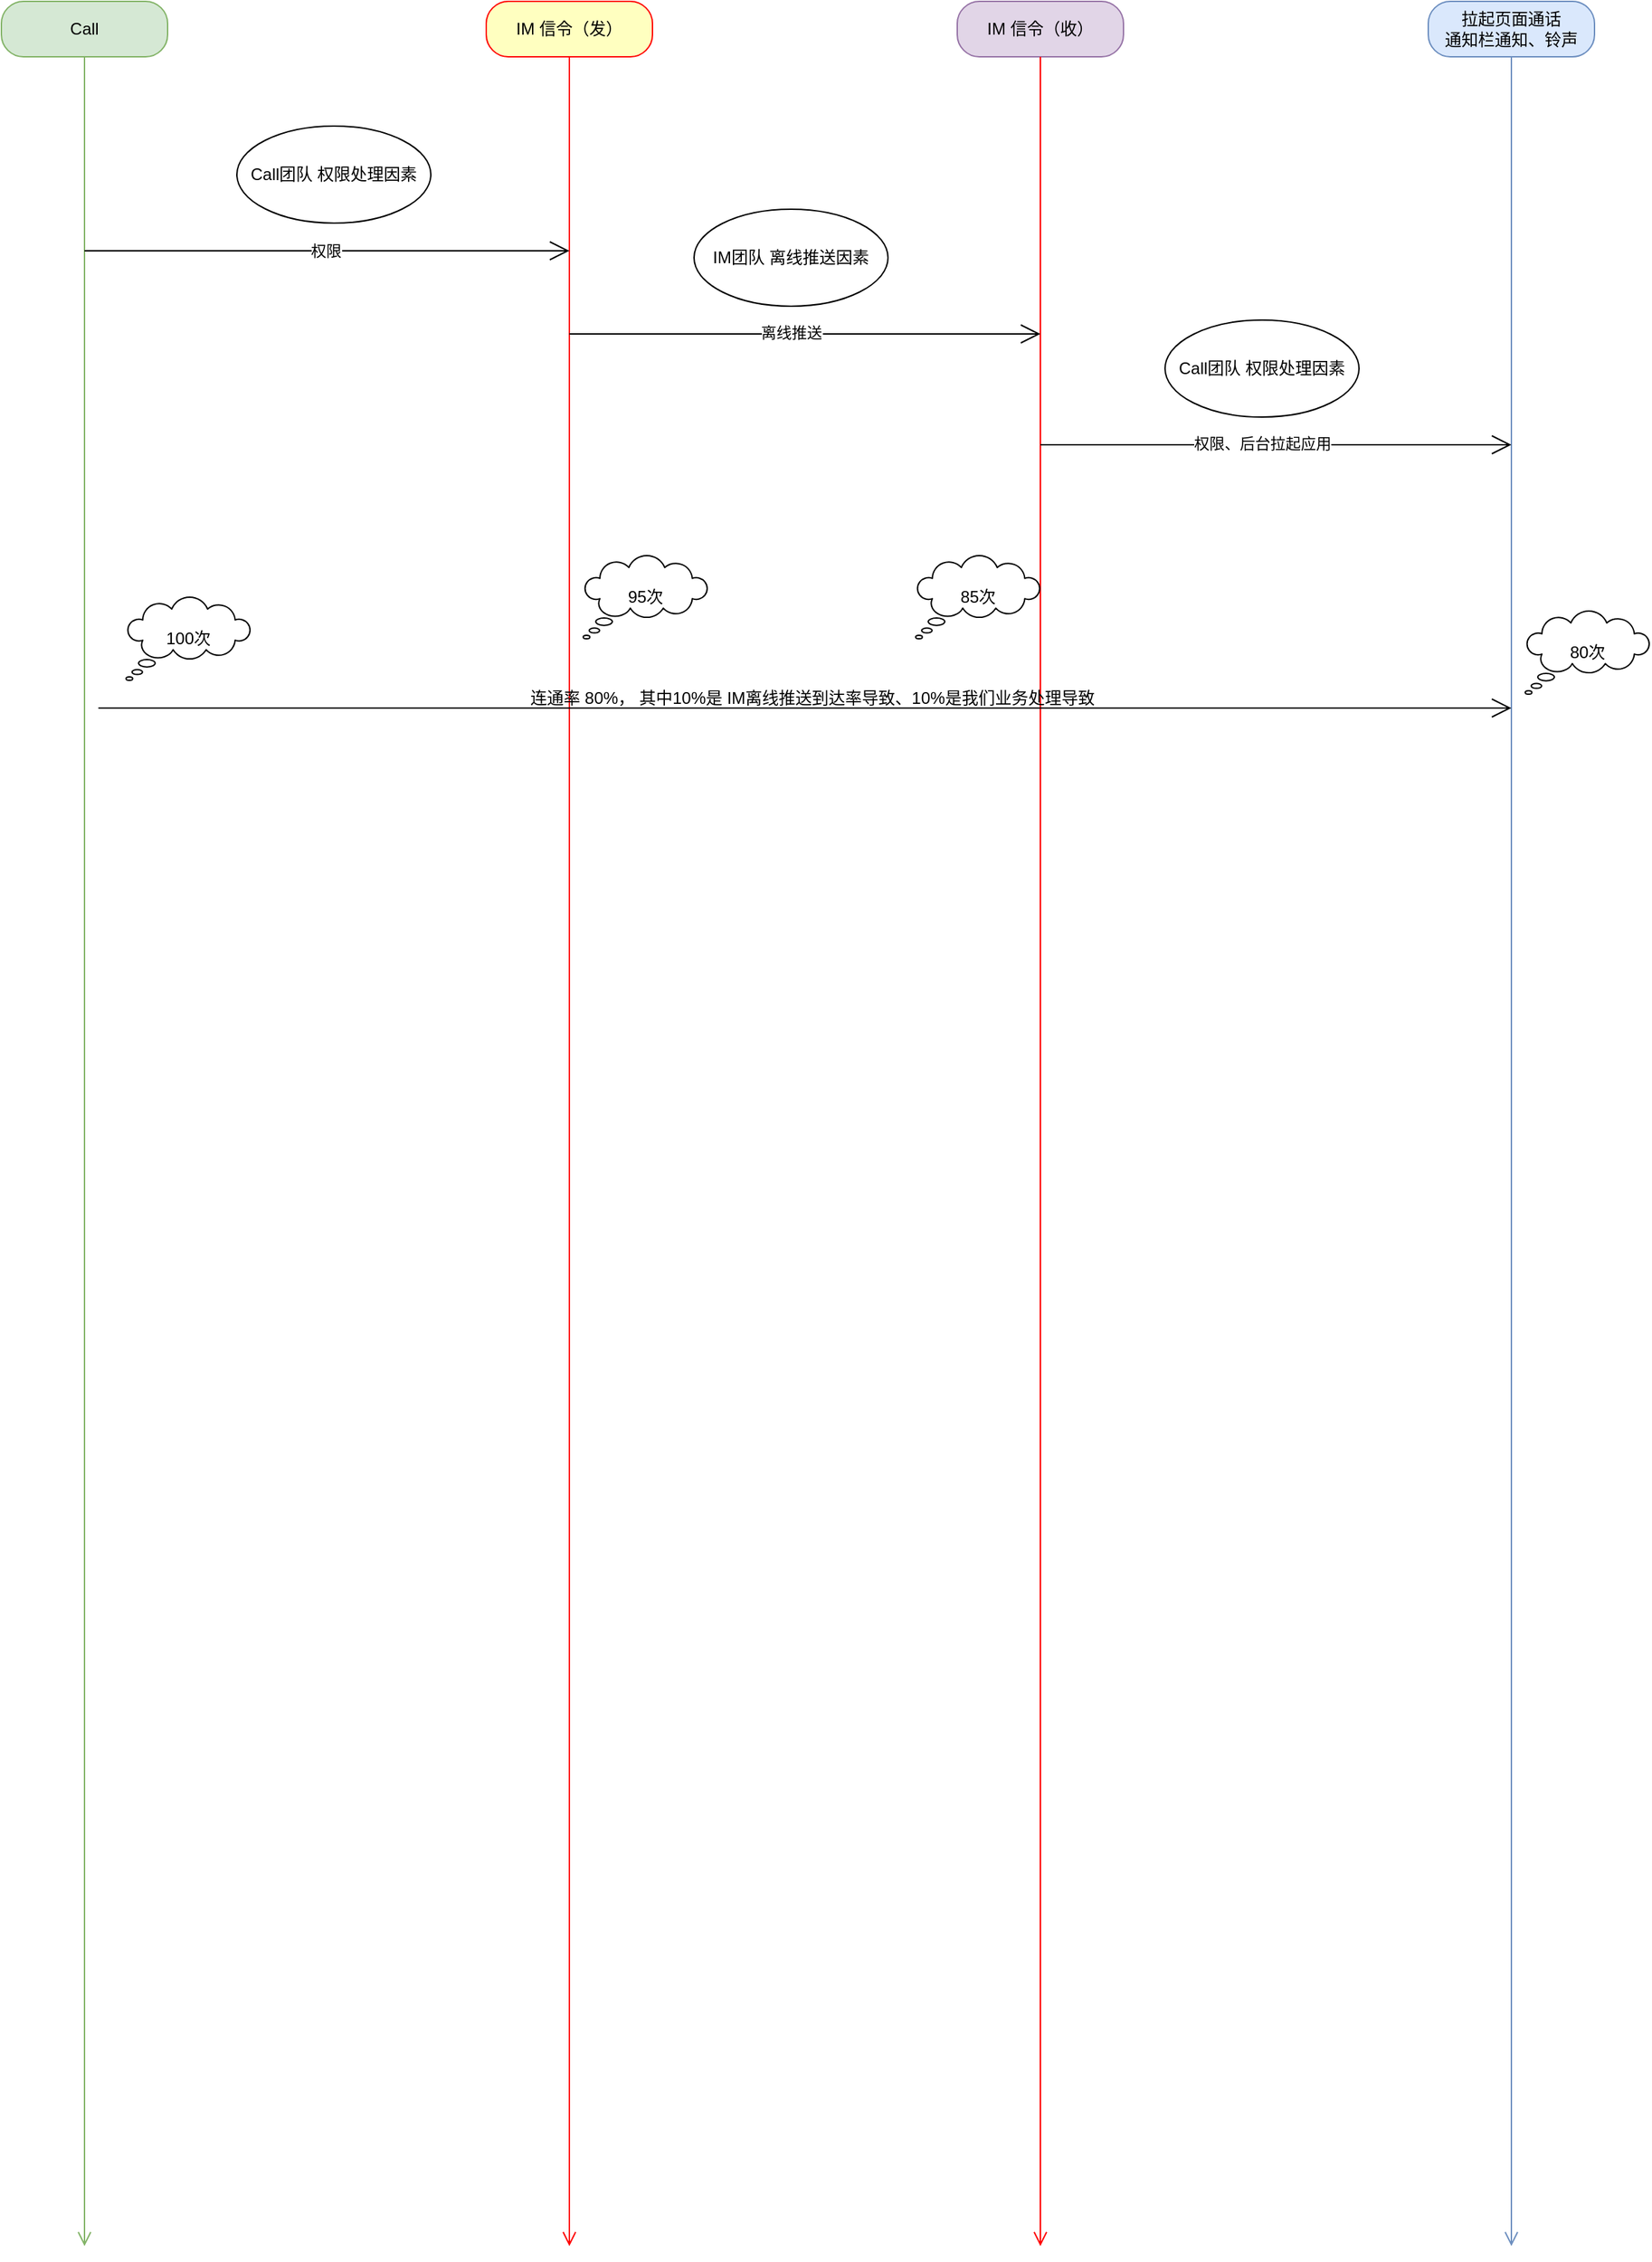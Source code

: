 <mxfile version="21.6.2" type="github">
  <diagram name="第 1 页" id="3Z1e6h2pDKjKwEbzN9B4">
    <mxGraphModel dx="1754" dy="981" grid="1" gridSize="10" guides="1" tooltips="1" connect="1" arrows="1" fold="1" page="1" pageScale="1" pageWidth="827" pageHeight="1169" math="0" shadow="0">
      <root>
        <mxCell id="0" />
        <mxCell id="1" parent="0" />
        <mxCell id="ICSW-CXuDH6oqXJ18bAo-3" value="Call" style="rounded=1;whiteSpace=wrap;html=1;arcSize=40;fillColor=#d5e8d4;strokeColor=#82b366;" vertex="1" parent="1">
          <mxGeometry x="30" y="280" width="120" height="40" as="geometry" />
        </mxCell>
        <mxCell id="ICSW-CXuDH6oqXJ18bAo-4" value="" style="edgeStyle=orthogonalEdgeStyle;html=1;verticalAlign=bottom;endArrow=open;endSize=8;strokeColor=#82b366;rounded=0;fillColor=#d5e8d4;" edge="1" source="ICSW-CXuDH6oqXJ18bAo-3" parent="1">
          <mxGeometry relative="1" as="geometry">
            <mxPoint x="90" y="1900" as="targetPoint" />
          </mxGeometry>
        </mxCell>
        <mxCell id="ICSW-CXuDH6oqXJ18bAo-6" value="IM 信令（发）" style="rounded=1;whiteSpace=wrap;html=1;arcSize=40;fontColor=#000000;fillColor=#ffffc0;strokeColor=#ff0000;" vertex="1" parent="1">
          <mxGeometry x="380" y="280" width="120" height="40" as="geometry" />
        </mxCell>
        <mxCell id="ICSW-CXuDH6oqXJ18bAo-7" value="" style="edgeStyle=orthogonalEdgeStyle;html=1;verticalAlign=bottom;endArrow=open;endSize=8;strokeColor=#ff0000;rounded=0;" edge="1" source="ICSW-CXuDH6oqXJ18bAo-6" parent="1">
          <mxGeometry relative="1" as="geometry">
            <mxPoint x="440" y="1900" as="targetPoint" />
          </mxGeometry>
        </mxCell>
        <mxCell id="ICSW-CXuDH6oqXJ18bAo-8" value="IM 信令（收）" style="rounded=1;whiteSpace=wrap;html=1;arcSize=40;fillColor=#e1d5e7;strokeColor=#9673a6;" vertex="1" parent="1">
          <mxGeometry x="720" y="280" width="120" height="40" as="geometry" />
        </mxCell>
        <mxCell id="ICSW-CXuDH6oqXJ18bAo-9" value="" style="edgeStyle=orthogonalEdgeStyle;html=1;verticalAlign=bottom;endArrow=open;endSize=8;strokeColor=#ff0000;rounded=0;" edge="1" parent="1" source="ICSW-CXuDH6oqXJ18bAo-8">
          <mxGeometry relative="1" as="geometry">
            <mxPoint x="780" y="1900" as="targetPoint" />
          </mxGeometry>
        </mxCell>
        <mxCell id="ICSW-CXuDH6oqXJ18bAo-10" value="拉起页面通话&lt;br&gt;通知栏通知、铃声" style="rounded=1;whiteSpace=wrap;html=1;arcSize=40;fillColor=#dae8fc;strokeColor=#6c8ebf;" vertex="1" parent="1">
          <mxGeometry x="1060" y="280" width="120" height="40" as="geometry" />
        </mxCell>
        <mxCell id="ICSW-CXuDH6oqXJ18bAo-11" value="" style="edgeStyle=orthogonalEdgeStyle;html=1;verticalAlign=bottom;endArrow=open;endSize=8;strokeColor=#6c8ebf;rounded=0;fillColor=#dae8fc;" edge="1" source="ICSW-CXuDH6oqXJ18bAo-10" parent="1">
          <mxGeometry relative="1" as="geometry">
            <mxPoint x="1120" y="1900" as="targetPoint" />
          </mxGeometry>
        </mxCell>
        <mxCell id="ICSW-CXuDH6oqXJ18bAo-14" value="" style="endArrow=open;endFill=1;endSize=12;html=1;rounded=0;" edge="1" parent="1">
          <mxGeometry width="160" relative="1" as="geometry">
            <mxPoint x="90" y="460" as="sourcePoint" />
            <mxPoint x="440" y="460" as="targetPoint" />
          </mxGeometry>
        </mxCell>
        <mxCell id="ICSW-CXuDH6oqXJ18bAo-15" value="权限" style="edgeLabel;html=1;align=center;verticalAlign=middle;resizable=0;points=[];" vertex="1" connectable="0" parent="ICSW-CXuDH6oqXJ18bAo-14">
          <mxGeometry x="-0.251" y="4" relative="1" as="geometry">
            <mxPoint x="43" y="4" as="offset" />
          </mxGeometry>
        </mxCell>
        <mxCell id="ICSW-CXuDH6oqXJ18bAo-17" value="" style="endArrow=open;endFill=1;endSize=12;html=1;rounded=0;" edge="1" parent="1">
          <mxGeometry width="160" relative="1" as="geometry">
            <mxPoint x="440" y="520" as="sourcePoint" />
            <mxPoint x="780" y="520" as="targetPoint" />
          </mxGeometry>
        </mxCell>
        <mxCell id="ICSW-CXuDH6oqXJ18bAo-18" value="离线推送" style="edgeLabel;html=1;align=center;verticalAlign=middle;resizable=0;points=[];" vertex="1" connectable="0" parent="ICSW-CXuDH6oqXJ18bAo-17">
          <mxGeometry x="-0.193" y="1" relative="1" as="geometry">
            <mxPoint x="23" as="offset" />
          </mxGeometry>
        </mxCell>
        <mxCell id="ICSW-CXuDH6oqXJ18bAo-19" value="" style="endArrow=open;endFill=1;endSize=12;html=1;rounded=0;" edge="1" parent="1">
          <mxGeometry width="160" relative="1" as="geometry">
            <mxPoint x="780" y="600" as="sourcePoint" />
            <mxPoint x="1120" y="600" as="targetPoint" />
          </mxGeometry>
        </mxCell>
        <mxCell id="ICSW-CXuDH6oqXJ18bAo-20" value="权限、后台拉起应用" style="edgeLabel;html=1;align=center;verticalAlign=middle;resizable=0;points=[];" vertex="1" connectable="0" parent="ICSW-CXuDH6oqXJ18bAo-19">
          <mxGeometry x="-0.193" y="1" relative="1" as="geometry">
            <mxPoint x="23" as="offset" />
          </mxGeometry>
        </mxCell>
        <mxCell id="ICSW-CXuDH6oqXJ18bAo-23" value="IM团队 离线推送因素" style="ellipse;whiteSpace=wrap;html=1;" vertex="1" parent="1">
          <mxGeometry x="530" y="430" width="140" height="70" as="geometry" />
        </mxCell>
        <mxCell id="ICSW-CXuDH6oqXJ18bAo-24" value="Call团队 权限处理因素" style="ellipse;whiteSpace=wrap;html=1;" vertex="1" parent="1">
          <mxGeometry x="870" y="510" width="140" height="70" as="geometry" />
        </mxCell>
        <mxCell id="ICSW-CXuDH6oqXJ18bAo-25" value="Call团队 权限处理因素" style="ellipse;whiteSpace=wrap;html=1;" vertex="1" parent="1">
          <mxGeometry x="200" y="370" width="140" height="70" as="geometry" />
        </mxCell>
        <mxCell id="ICSW-CXuDH6oqXJ18bAo-26" value="100次" style="whiteSpace=wrap;html=1;shape=mxgraph.basic.cloud_callout" vertex="1" parent="1">
          <mxGeometry x="120" y="710" width="90" height="60" as="geometry" />
        </mxCell>
        <mxCell id="ICSW-CXuDH6oqXJ18bAo-27" value="80次" style="whiteSpace=wrap;html=1;shape=mxgraph.basic.cloud_callout" vertex="1" parent="1">
          <mxGeometry x="1130" y="720" width="90" height="60" as="geometry" />
        </mxCell>
        <mxCell id="ICSW-CXuDH6oqXJ18bAo-28" value="" style="endArrow=open;endFill=1;endSize=12;html=1;rounded=0;" edge="1" parent="1">
          <mxGeometry width="160" relative="1" as="geometry">
            <mxPoint x="100" y="790" as="sourcePoint" />
            <mxPoint x="1120" y="790" as="targetPoint" />
          </mxGeometry>
        </mxCell>
        <mxCell id="ICSW-CXuDH6oqXJ18bAo-29" value="连通率 80%， 其中10%是 IM离线推送到达率导致、10%是我们业务处理导致" style="text;html=1;align=center;verticalAlign=middle;resizable=0;points=[];autosize=1;strokeColor=none;fillColor=none;" vertex="1" parent="1">
          <mxGeometry x="400" y="768" width="430" height="30" as="geometry" />
        </mxCell>
        <mxCell id="ICSW-CXuDH6oqXJ18bAo-31" value="95次" style="whiteSpace=wrap;html=1;shape=mxgraph.basic.cloud_callout" vertex="1" parent="1">
          <mxGeometry x="450" y="680" width="90" height="60" as="geometry" />
        </mxCell>
        <mxCell id="ICSW-CXuDH6oqXJ18bAo-32" value="85次" style="whiteSpace=wrap;html=1;shape=mxgraph.basic.cloud_callout" vertex="1" parent="1">
          <mxGeometry x="690" y="680" width="90" height="60" as="geometry" />
        </mxCell>
      </root>
    </mxGraphModel>
  </diagram>
</mxfile>
